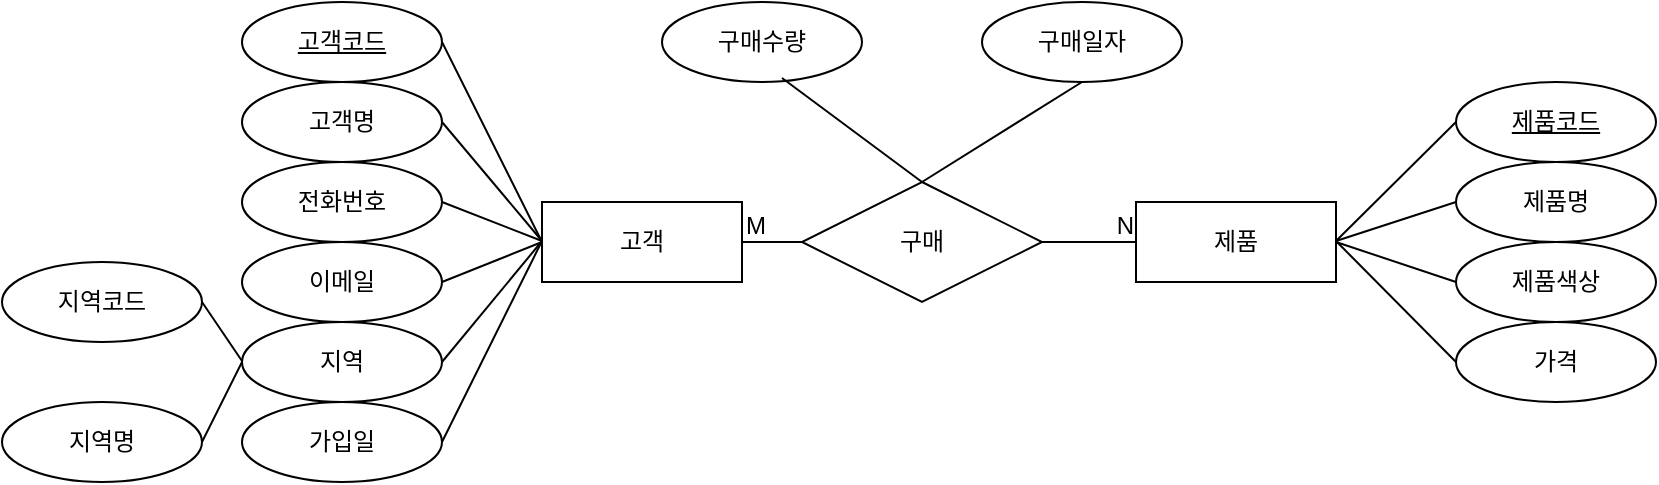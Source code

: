 <mxfile version="23.0.2" type="github">
  <diagram name="페이지-1" id="jG4BQbCK-0B_TToYoaJ_">
    <mxGraphModel dx="1434" dy="780" grid="1" gridSize="10" guides="1" tooltips="1" connect="1" arrows="1" fold="1" page="1" pageScale="1" pageWidth="827" pageHeight="1169" math="0" shadow="0">
      <root>
        <mxCell id="0" />
        <mxCell id="1" parent="0" />
        <mxCell id="jEBta2MCqmqwZ38XiKFs-1" value="고객" style="whiteSpace=wrap;html=1;align=center;" vertex="1" parent="1">
          <mxGeometry x="270" y="140" width="100" height="40" as="geometry" />
        </mxCell>
        <mxCell id="jEBta2MCqmqwZ38XiKFs-3" value="고객코드" style="ellipse;whiteSpace=wrap;html=1;align=center;fontStyle=4;" vertex="1" parent="1">
          <mxGeometry x="120" y="40" width="100" height="40" as="geometry" />
        </mxCell>
        <mxCell id="jEBta2MCqmqwZ38XiKFs-4" value="고객명" style="ellipse;whiteSpace=wrap;html=1;align=center;" vertex="1" parent="1">
          <mxGeometry x="120" y="80" width="100" height="40" as="geometry" />
        </mxCell>
        <mxCell id="jEBta2MCqmqwZ38XiKFs-5" value="지역" style="ellipse;whiteSpace=wrap;html=1;align=center;" vertex="1" parent="1">
          <mxGeometry x="120" y="200" width="100" height="40" as="geometry" />
        </mxCell>
        <mxCell id="jEBta2MCqmqwZ38XiKFs-6" value="이메일" style="ellipse;whiteSpace=wrap;html=1;align=center;" vertex="1" parent="1">
          <mxGeometry x="120" y="160" width="100" height="40" as="geometry" />
        </mxCell>
        <mxCell id="jEBta2MCqmqwZ38XiKFs-7" value="전화번호" style="ellipse;whiteSpace=wrap;html=1;align=center;" vertex="1" parent="1">
          <mxGeometry x="120" y="120" width="100" height="40" as="geometry" />
        </mxCell>
        <mxCell id="jEBta2MCqmqwZ38XiKFs-8" value="가입일" style="ellipse;whiteSpace=wrap;html=1;align=center;" vertex="1" parent="1">
          <mxGeometry x="120" y="240" width="100" height="40" as="geometry" />
        </mxCell>
        <mxCell id="jEBta2MCqmqwZ38XiKFs-9" value="" style="endArrow=none;html=1;rounded=0;exitX=1;exitY=0.5;exitDx=0;exitDy=0;" edge="1" parent="1" source="jEBta2MCqmqwZ38XiKFs-3">
          <mxGeometry relative="1" as="geometry">
            <mxPoint x="110" y="160" as="sourcePoint" />
            <mxPoint x="270" y="160" as="targetPoint" />
          </mxGeometry>
        </mxCell>
        <mxCell id="jEBta2MCqmqwZ38XiKFs-10" value="" style="endArrow=none;html=1;rounded=0;exitX=1;exitY=0.5;exitDx=0;exitDy=0;" edge="1" parent="1" source="jEBta2MCqmqwZ38XiKFs-5">
          <mxGeometry relative="1" as="geometry">
            <mxPoint x="110" y="159.5" as="sourcePoint" />
            <mxPoint x="270" y="159.5" as="targetPoint" />
          </mxGeometry>
        </mxCell>
        <mxCell id="jEBta2MCqmqwZ38XiKFs-11" value="" style="endArrow=none;html=1;rounded=0;exitX=1;exitY=0.5;exitDx=0;exitDy=0;" edge="1" parent="1" source="jEBta2MCqmqwZ38XiKFs-6">
          <mxGeometry relative="1" as="geometry">
            <mxPoint x="110" y="160" as="sourcePoint" />
            <mxPoint x="270" y="160" as="targetPoint" />
          </mxGeometry>
        </mxCell>
        <mxCell id="jEBta2MCqmqwZ38XiKFs-12" value="" style="endArrow=none;html=1;rounded=0;exitX=1;exitY=0.5;exitDx=0;exitDy=0;" edge="1" parent="1" source="jEBta2MCqmqwZ38XiKFs-7">
          <mxGeometry relative="1" as="geometry">
            <mxPoint x="110" y="159.5" as="sourcePoint" />
            <mxPoint x="270" y="159.5" as="targetPoint" />
          </mxGeometry>
        </mxCell>
        <mxCell id="jEBta2MCqmqwZ38XiKFs-13" value="" style="endArrow=none;html=1;rounded=0;exitX=1;exitY=0.5;exitDx=0;exitDy=0;" edge="1" parent="1" source="jEBta2MCqmqwZ38XiKFs-4">
          <mxGeometry relative="1" as="geometry">
            <mxPoint x="110" y="159.5" as="sourcePoint" />
            <mxPoint x="270" y="159.5" as="targetPoint" />
          </mxGeometry>
        </mxCell>
        <mxCell id="jEBta2MCqmqwZ38XiKFs-15" value="" style="endArrow=none;html=1;rounded=0;exitX=1;exitY=0.5;exitDx=0;exitDy=0;" edge="1" parent="1" source="jEBta2MCqmqwZ38XiKFs-8">
          <mxGeometry relative="1" as="geometry">
            <mxPoint x="110" y="159.5" as="sourcePoint" />
            <mxPoint x="270" y="159.5" as="targetPoint" />
          </mxGeometry>
        </mxCell>
        <mxCell id="jEBta2MCqmqwZ38XiKFs-16" value="지역코드" style="ellipse;whiteSpace=wrap;html=1;align=center;" vertex="1" parent="1">
          <mxGeometry y="170" width="100" height="40" as="geometry" />
        </mxCell>
        <mxCell id="jEBta2MCqmqwZ38XiKFs-17" value="지역명" style="ellipse;whiteSpace=wrap;html=1;align=center;" vertex="1" parent="1">
          <mxGeometry y="240" width="100" height="40" as="geometry" />
        </mxCell>
        <mxCell id="jEBta2MCqmqwZ38XiKFs-18" value="" style="endArrow=none;html=1;rounded=0;exitX=1;exitY=0.5;exitDx=0;exitDy=0;" edge="1" parent="1" source="jEBta2MCqmqwZ38XiKFs-16">
          <mxGeometry relative="1" as="geometry">
            <mxPoint x="-40" y="219.5" as="sourcePoint" />
            <mxPoint x="120" y="219.5" as="targetPoint" />
          </mxGeometry>
        </mxCell>
        <mxCell id="jEBta2MCqmqwZ38XiKFs-19" value="" style="endArrow=none;html=1;rounded=0;exitX=1;exitY=0.5;exitDx=0;exitDy=0;" edge="1" parent="1" source="jEBta2MCqmqwZ38XiKFs-17">
          <mxGeometry relative="1" as="geometry">
            <mxPoint x="-40" y="220" as="sourcePoint" />
            <mxPoint x="120" y="220" as="targetPoint" />
          </mxGeometry>
        </mxCell>
        <mxCell id="jEBta2MCqmqwZ38XiKFs-20" value="제품" style="whiteSpace=wrap;html=1;align=center;" vertex="1" parent="1">
          <mxGeometry x="567" y="140" width="100" height="40" as="geometry" />
        </mxCell>
        <mxCell id="jEBta2MCqmqwZ38XiKFs-22" value="제품코드" style="ellipse;whiteSpace=wrap;html=1;align=center;fontStyle=4;" vertex="1" parent="1">
          <mxGeometry x="727" y="80" width="100" height="40" as="geometry" />
        </mxCell>
        <mxCell id="jEBta2MCqmqwZ38XiKFs-23" value="제품색상" style="ellipse;whiteSpace=wrap;html=1;align=center;" vertex="1" parent="1">
          <mxGeometry x="727" y="160" width="100" height="40" as="geometry" />
        </mxCell>
        <mxCell id="jEBta2MCqmqwZ38XiKFs-24" value="제품명" style="ellipse;whiteSpace=wrap;html=1;align=center;" vertex="1" parent="1">
          <mxGeometry x="727" y="120" width="100" height="40" as="geometry" />
        </mxCell>
        <mxCell id="jEBta2MCqmqwZ38XiKFs-25" value="가격" style="ellipse;whiteSpace=wrap;html=1;align=center;" vertex="1" parent="1">
          <mxGeometry x="727" y="200" width="100" height="40" as="geometry" />
        </mxCell>
        <mxCell id="jEBta2MCqmqwZ38XiKFs-26" value="" style="endArrow=none;html=1;rounded=0;entryX=0;entryY=0.5;entryDx=0;entryDy=0;" edge="1" parent="1" target="jEBta2MCqmqwZ38XiKFs-25">
          <mxGeometry relative="1" as="geometry">
            <mxPoint x="667" y="159.5" as="sourcePoint" />
            <mxPoint x="827" y="159.5" as="targetPoint" />
          </mxGeometry>
        </mxCell>
        <mxCell id="jEBta2MCqmqwZ38XiKFs-27" value="" style="endArrow=none;html=1;rounded=0;entryX=0;entryY=0.5;entryDx=0;entryDy=0;" edge="1" parent="1" target="jEBta2MCqmqwZ38XiKFs-23">
          <mxGeometry relative="1" as="geometry">
            <mxPoint x="667" y="160" as="sourcePoint" />
            <mxPoint x="827" y="160" as="targetPoint" />
          </mxGeometry>
        </mxCell>
        <mxCell id="jEBta2MCqmqwZ38XiKFs-28" value="" style="endArrow=none;html=1;rounded=0;entryX=0;entryY=0.5;entryDx=0;entryDy=0;" edge="1" parent="1" target="jEBta2MCqmqwZ38XiKFs-24">
          <mxGeometry relative="1" as="geometry">
            <mxPoint x="667" y="159.5" as="sourcePoint" />
            <mxPoint x="827" y="159.5" as="targetPoint" />
          </mxGeometry>
        </mxCell>
        <mxCell id="jEBta2MCqmqwZ38XiKFs-29" value="" style="endArrow=none;html=1;rounded=0;entryX=0;entryY=0.5;entryDx=0;entryDy=0;" edge="1" parent="1" target="jEBta2MCqmqwZ38XiKFs-22">
          <mxGeometry relative="1" as="geometry">
            <mxPoint x="667" y="159.5" as="sourcePoint" />
            <mxPoint x="827" y="159.5" as="targetPoint" />
          </mxGeometry>
        </mxCell>
        <mxCell id="jEBta2MCqmqwZ38XiKFs-38" value="" style="endArrow=none;html=1;rounded=0;exitX=1;exitY=0.5;exitDx=0;exitDy=0;entryX=0;entryY=0.5;entryDx=0;entryDy=0;" edge="1" parent="1" source="jEBta2MCqmqwZ38XiKFs-1" target="jEBta2MCqmqwZ38XiKFs-20">
          <mxGeometry relative="1" as="geometry">
            <mxPoint x="330" y="300" as="sourcePoint" />
            <mxPoint x="490" y="300" as="targetPoint" />
          </mxGeometry>
        </mxCell>
        <mxCell id="jEBta2MCqmqwZ38XiKFs-39" value="M" style="resizable=0;html=1;whiteSpace=wrap;align=left;verticalAlign=bottom;" connectable="0" vertex="1" parent="jEBta2MCqmqwZ38XiKFs-38">
          <mxGeometry x="-1" relative="1" as="geometry" />
        </mxCell>
        <mxCell id="jEBta2MCqmqwZ38XiKFs-40" value="N" style="resizable=0;html=1;whiteSpace=wrap;align=right;verticalAlign=bottom;" connectable="0" vertex="1" parent="jEBta2MCqmqwZ38XiKFs-38">
          <mxGeometry x="1" relative="1" as="geometry" />
        </mxCell>
        <mxCell id="jEBta2MCqmqwZ38XiKFs-30" value="구매" style="shape=rhombus;perimeter=rhombusPerimeter;whiteSpace=wrap;html=1;align=center;" vertex="1" parent="1">
          <mxGeometry x="400" y="130" width="120" height="60" as="geometry" />
        </mxCell>
        <mxCell id="jEBta2MCqmqwZ38XiKFs-41" value="구매수량" style="ellipse;whiteSpace=wrap;html=1;align=center;" vertex="1" parent="1">
          <mxGeometry x="330" y="40" width="100" height="40" as="geometry" />
        </mxCell>
        <mxCell id="jEBta2MCqmqwZ38XiKFs-42" value="구매일자" style="ellipse;whiteSpace=wrap;html=1;align=center;" vertex="1" parent="1">
          <mxGeometry x="490" y="40" width="100" height="40" as="geometry" />
        </mxCell>
        <mxCell id="jEBta2MCqmqwZ38XiKFs-43" value="" style="endArrow=none;html=1;rounded=0;exitX=0.6;exitY=0.95;exitDx=0;exitDy=0;exitPerimeter=0;entryX=0.5;entryY=0;entryDx=0;entryDy=0;" edge="1" parent="1" source="jEBta2MCqmqwZ38XiKFs-41" target="jEBta2MCqmqwZ38XiKFs-30">
          <mxGeometry relative="1" as="geometry">
            <mxPoint x="310" y="130" as="sourcePoint" />
            <mxPoint x="470" y="130" as="targetPoint" />
          </mxGeometry>
        </mxCell>
        <mxCell id="jEBta2MCqmqwZ38XiKFs-45" value="" style="endArrow=none;html=1;rounded=0;entryX=0.5;entryY=1;entryDx=0;entryDy=0;exitX=0.5;exitY=0;exitDx=0;exitDy=0;" edge="1" parent="1" source="jEBta2MCqmqwZ38XiKFs-30" target="jEBta2MCqmqwZ38XiKFs-42">
          <mxGeometry relative="1" as="geometry">
            <mxPoint x="450" y="130" as="sourcePoint" />
            <mxPoint x="610" y="130" as="targetPoint" />
          </mxGeometry>
        </mxCell>
      </root>
    </mxGraphModel>
  </diagram>
</mxfile>
